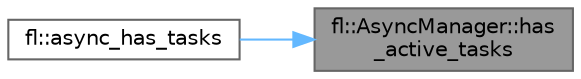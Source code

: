 digraph "fl::AsyncManager::has_active_tasks"
{
 // INTERACTIVE_SVG=YES
 // LATEX_PDF_SIZE
  bgcolor="transparent";
  edge [fontname=Helvetica,fontsize=10,labelfontname=Helvetica,labelfontsize=10];
  node [fontname=Helvetica,fontsize=10,shape=box,height=0.2,width=0.4];
  rankdir="RL";
  Node1 [id="Node000001",label="fl::AsyncManager::has\l_active_tasks",height=0.2,width=0.4,color="gray40", fillcolor="grey60", style="filled", fontcolor="black",tooltip="Check if there are any active async tasks."];
  Node1 -> Node2 [id="edge1_Node000001_Node000002",dir="back",color="steelblue1",style="solid",tooltip=" "];
  Node2 [id="Node000002",label="fl::async_has_tasks",height=0.2,width=0.4,color="grey40", fillcolor="white", style="filled",URL="$d4/d36/namespacefl_aed180d94e7fc99eb693c3d520f5faf8e.html#aed180d94e7fc99eb693c3d520f5faf8e",tooltip="Check if any async systems have active tasks."];
}
